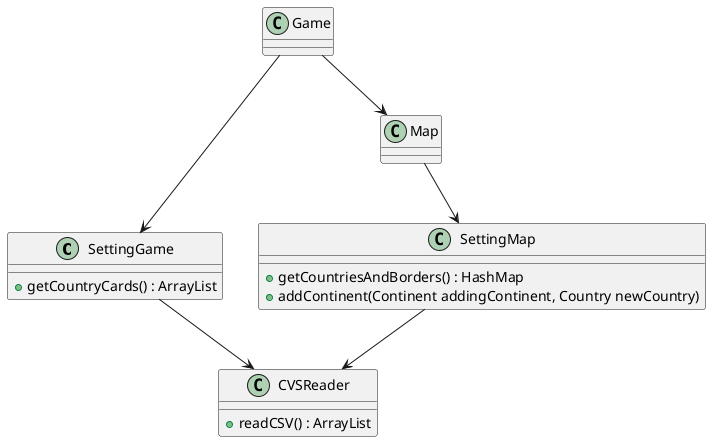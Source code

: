 @startuml

class SettingGame{
+ getCountryCards() : ArrayList
}

class SettingMap{
+ getCountriesAndBorders() : HashMap
+ addContinent(Continent addingContinent, Country newCountry)
}

class Game{
}

class Map{
}

class CVSReader{
+ readCSV() : ArrayList
}

Game --> SettingGame
Game --> Map

SettingGame --> CVSReader
SettingMap --> CVSReader

Map --> SettingMap
@enduml